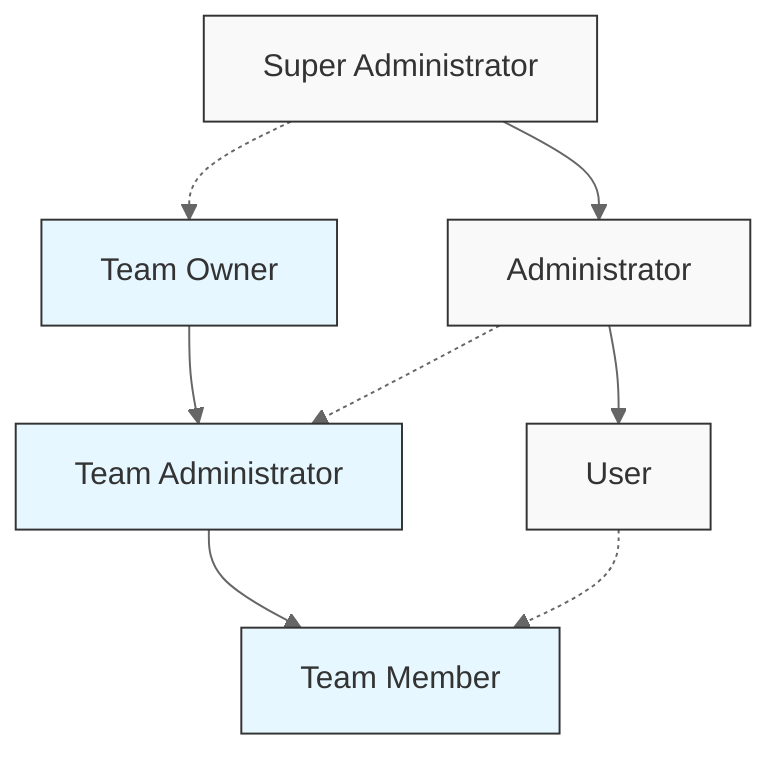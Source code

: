 %%{init: {'theme': 'default', 'themeVariables': { 'primaryColor': '#f5f5f5', 'primaryTextColor': '#333333', 'primaryBorderColor': '#cccccc', 'lineColor': '#666666', 'secondaryColor': '#f0f0f0', 'tertiaryColor': '#ffffff' }}}%%
flowchart TD
    SuperAdmin[Super Administrator] --> Admin[Administrator]
    Admin --> User[User]
    
    TeamOwner[Team Owner] --> TeamAdmin[Team Administrator]
    TeamAdmin --> TeamMember[Team Member]
    
    SuperAdmin -.-> TeamOwner
    Admin -.-> TeamAdmin
    User -.-> TeamMember
    
    classDef global fill:#f9f9f9,stroke:#333,stroke-width:1px
    classDef team fill:#e6f7ff,stroke:#333,stroke-width:1px
    
    class SuperAdmin,Admin,User global
    class TeamOwner,TeamAdmin,TeamMember team